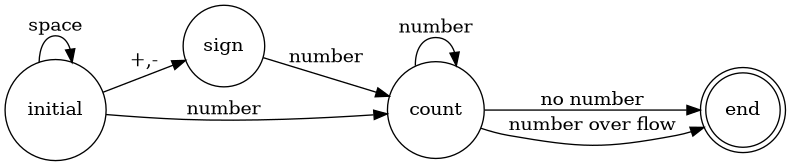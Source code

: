 @startuml
digraph finite_state_machine {
	node [shape = doublecircle]; end;
	node [shape = circle];
   rankdir=LR;

	initial -> initial [label = "space"];
   initial -> sign  [label = "+,-"];
   sign -> count [label = "number"];
   initial -> count [label = "number"];
   count -> count [label = "number"];
   count -> end [label = "no number"];
   count -> end [label = "number over flow"];
}
@enduml